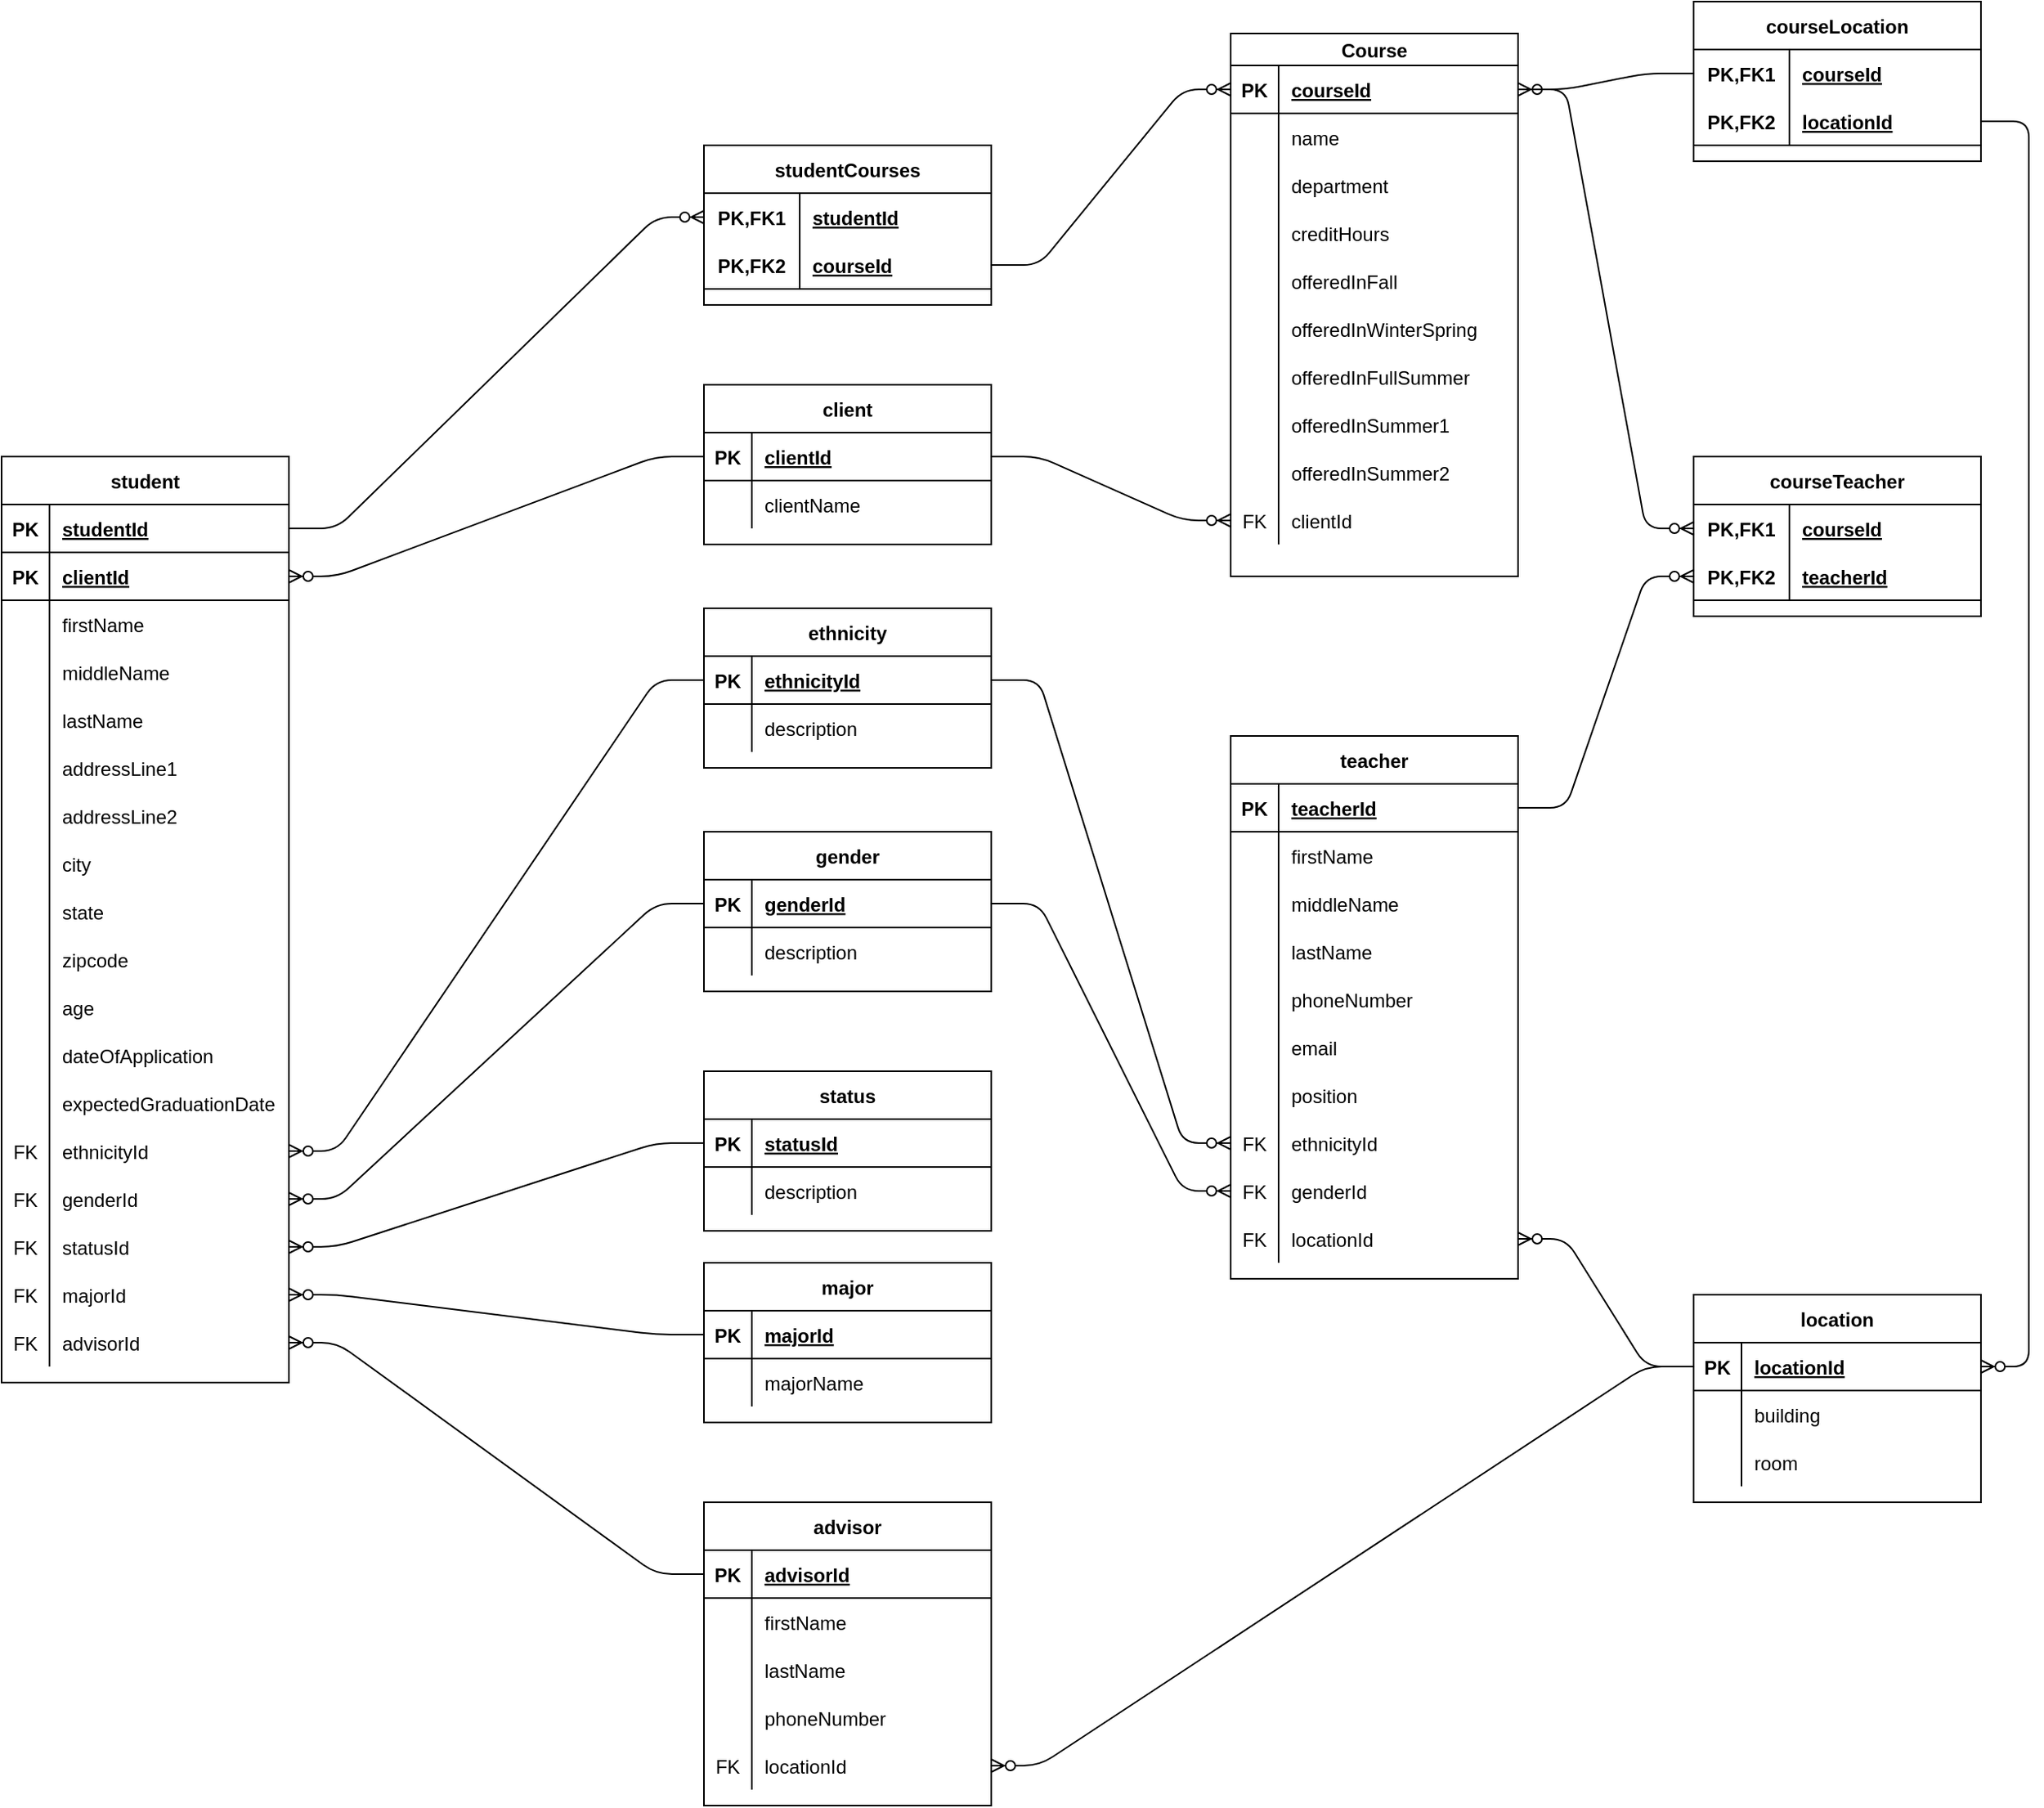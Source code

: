 <mxfile version="14.4.3" type="device"><diagram id="R2lEEEUBdFMjLlhIrx00" name="Page-1"><mxGraphModel dx="3914" dy="2300" grid="1" gridSize="10" guides="1" tooltips="1" connect="1" arrows="1" fold="1" page="1" pageScale="1" pageWidth="850" pageHeight="1100" math="0" shadow="0" extFonts="Permanent Marker^https://fonts.googleapis.com/css?family=Permanent+Marker"><root><mxCell id="0"/><mxCell id="1" parent="0"/><mxCell id="mbp_CuhjIuJa5JwOhpO--40" value="gender" style="shape=table;startSize=30;container=1;collapsible=1;childLayout=tableLayout;fixedRows=1;rowLines=0;fontStyle=1;align=center;resizeLast=1;" parent="1" vertex="1"><mxGeometry x="-650" y="-160" width="180" height="100" as="geometry"/></mxCell><mxCell id="mbp_CuhjIuJa5JwOhpO--41" value="" style="shape=partialRectangle;collapsible=0;dropTarget=0;pointerEvents=0;fillColor=none;top=0;left=0;bottom=1;right=0;points=[[0,0.5],[1,0.5]];portConstraint=eastwest;" parent="mbp_CuhjIuJa5JwOhpO--40" vertex="1"><mxGeometry y="30" width="180" height="30" as="geometry"/></mxCell><mxCell id="mbp_CuhjIuJa5JwOhpO--42" value="PK" style="shape=partialRectangle;connectable=0;fillColor=none;top=0;left=0;bottom=0;right=0;fontStyle=1;overflow=hidden;" parent="mbp_CuhjIuJa5JwOhpO--41" vertex="1"><mxGeometry width="30" height="30" as="geometry"/></mxCell><mxCell id="mbp_CuhjIuJa5JwOhpO--43" value="genderId" style="shape=partialRectangle;connectable=0;fillColor=none;top=0;left=0;bottom=0;right=0;align=left;spacingLeft=6;fontStyle=5;overflow=hidden;" parent="mbp_CuhjIuJa5JwOhpO--41" vertex="1"><mxGeometry x="30" width="150" height="30" as="geometry"/></mxCell><mxCell id="mbp_CuhjIuJa5JwOhpO--44" value="" style="shape=partialRectangle;collapsible=0;dropTarget=0;pointerEvents=0;fillColor=none;top=0;left=0;bottom=0;right=0;points=[[0,0.5],[1,0.5]];portConstraint=eastwest;" parent="mbp_CuhjIuJa5JwOhpO--40" vertex="1"><mxGeometry y="60" width="180" height="30" as="geometry"/></mxCell><mxCell id="mbp_CuhjIuJa5JwOhpO--45" value="" style="shape=partialRectangle;connectable=0;fillColor=none;top=0;left=0;bottom=0;right=0;editable=1;overflow=hidden;" parent="mbp_CuhjIuJa5JwOhpO--44" vertex="1"><mxGeometry width="30" height="30" as="geometry"/></mxCell><mxCell id="mbp_CuhjIuJa5JwOhpO--46" value="description" style="shape=partialRectangle;connectable=0;fillColor=none;top=0;left=0;bottom=0;right=0;align=left;spacingLeft=6;overflow=hidden;" parent="mbp_CuhjIuJa5JwOhpO--44" vertex="1"><mxGeometry x="30" width="150" height="30" as="geometry"/></mxCell><mxCell id="mbp_CuhjIuJa5JwOhpO--59" value="" style="edgeStyle=entityRelationEdgeStyle;fontSize=12;html=1;endArrow=ERzeroToMany;endFill=1;" parent="1" source="mbp_CuhjIuJa5JwOhpO--41" target="-7tQFi7X62UtQCUcQw6x-68" edge="1"><mxGeometry width="100" height="100" relative="1" as="geometry"><mxPoint x="-610" y="390" as="sourcePoint"/><mxPoint x="-720" y="-110" as="targetPoint"/></mxGeometry></mxCell><mxCell id="mbp_CuhjIuJa5JwOhpO--62" value="" style="edgeStyle=entityRelationEdgeStyle;fontSize=12;html=1;endArrow=ERzeroToMany;endFill=1;exitX=0;exitY=0.5;exitDx=0;exitDy=0;" parent="1" source="NMbsbFYr13KaCKoCaRvn-2" target="NMbsbFYr13KaCKoCaRvn-52" edge="1"><mxGeometry width="100" height="100" relative="1" as="geometry"><mxPoint x="-650" y="-335.0" as="sourcePoint"/><mxPoint x="-710" y="-260" as="targetPoint"/></mxGeometry></mxCell><mxCell id="mbp_CuhjIuJa5JwOhpO--63" value="Course" style="shape=table;startSize=20;container=1;collapsible=1;childLayout=tableLayout;fixedRows=1;rowLines=0;fontStyle=1;align=center;resizeLast=1;" parent="1" vertex="1"><mxGeometry x="-320" y="-660" width="180" height="340" as="geometry"/></mxCell><mxCell id="mbp_CuhjIuJa5JwOhpO--64" value="" style="shape=partialRectangle;collapsible=0;dropTarget=0;pointerEvents=0;fillColor=none;top=0;left=0;bottom=1;right=0;points=[[0,0.5],[1,0.5]];portConstraint=eastwest;" parent="mbp_CuhjIuJa5JwOhpO--63" vertex="1"><mxGeometry y="20" width="180" height="30" as="geometry"/></mxCell><mxCell id="mbp_CuhjIuJa5JwOhpO--65" value="PK" style="shape=partialRectangle;connectable=0;fillColor=none;top=0;left=0;bottom=0;right=0;fontStyle=1;overflow=hidden;" parent="mbp_CuhjIuJa5JwOhpO--64" vertex="1"><mxGeometry width="30" height="30" as="geometry"/></mxCell><mxCell id="mbp_CuhjIuJa5JwOhpO--66" value="courseId" style="shape=partialRectangle;connectable=0;fillColor=none;top=0;left=0;bottom=0;right=0;align=left;spacingLeft=6;fontStyle=5;overflow=hidden;" parent="mbp_CuhjIuJa5JwOhpO--64" vertex="1"><mxGeometry x="30" width="150" height="30" as="geometry"/></mxCell><mxCell id="mbp_CuhjIuJa5JwOhpO--67" value="" style="shape=partialRectangle;collapsible=0;dropTarget=0;pointerEvents=0;fillColor=none;top=0;left=0;bottom=0;right=0;points=[[0,0.5],[1,0.5]];portConstraint=eastwest;" parent="mbp_CuhjIuJa5JwOhpO--63" vertex="1"><mxGeometry y="50" width="180" height="30" as="geometry"/></mxCell><mxCell id="mbp_CuhjIuJa5JwOhpO--68" value="" style="shape=partialRectangle;connectable=0;fillColor=none;top=0;left=0;bottom=0;right=0;editable=1;overflow=hidden;" parent="mbp_CuhjIuJa5JwOhpO--67" vertex="1"><mxGeometry width="30" height="30" as="geometry"/></mxCell><mxCell id="mbp_CuhjIuJa5JwOhpO--69" value="name" style="shape=partialRectangle;connectable=0;fillColor=none;top=0;left=0;bottom=0;right=0;align=left;spacingLeft=6;overflow=hidden;" parent="mbp_CuhjIuJa5JwOhpO--67" vertex="1"><mxGeometry x="30" width="150" height="30" as="geometry"/></mxCell><mxCell id="-7tQFi7X62UtQCUcQw6x-16" value="" style="shape=partialRectangle;collapsible=0;dropTarget=0;pointerEvents=0;fillColor=none;top=0;left=0;bottom=0;right=0;points=[[0,0.5],[1,0.5]];portConstraint=eastwest;" parent="mbp_CuhjIuJa5JwOhpO--63" vertex="1"><mxGeometry y="80" width="180" height="30" as="geometry"/></mxCell><mxCell id="-7tQFi7X62UtQCUcQw6x-17" value="" style="shape=partialRectangle;connectable=0;fillColor=none;top=0;left=0;bottom=0;right=0;editable=1;overflow=hidden;" parent="-7tQFi7X62UtQCUcQw6x-16" vertex="1"><mxGeometry width="30" height="30" as="geometry"/></mxCell><mxCell id="-7tQFi7X62UtQCUcQw6x-18" value="department" style="shape=partialRectangle;connectable=0;fillColor=none;top=0;left=0;bottom=0;right=0;align=left;spacingLeft=6;overflow=hidden;" parent="-7tQFi7X62UtQCUcQw6x-16" vertex="1"><mxGeometry x="30" width="150" height="30" as="geometry"/></mxCell><mxCell id="mbp_CuhjIuJa5JwOhpO--70" value="" style="shape=partialRectangle;collapsible=0;dropTarget=0;pointerEvents=0;fillColor=none;top=0;left=0;bottom=0;right=0;points=[[0,0.5],[1,0.5]];portConstraint=eastwest;" parent="mbp_CuhjIuJa5JwOhpO--63" vertex="1"><mxGeometry y="110" width="180" height="30" as="geometry"/></mxCell><mxCell id="mbp_CuhjIuJa5JwOhpO--71" value="" style="shape=partialRectangle;connectable=0;fillColor=none;top=0;left=0;bottom=0;right=0;editable=1;overflow=hidden;" parent="mbp_CuhjIuJa5JwOhpO--70" vertex="1"><mxGeometry width="30" height="30" as="geometry"/></mxCell><mxCell id="mbp_CuhjIuJa5JwOhpO--72" value="creditHours" style="shape=partialRectangle;connectable=0;fillColor=none;top=0;left=0;bottom=0;right=0;align=left;spacingLeft=6;overflow=hidden;" parent="mbp_CuhjIuJa5JwOhpO--70" vertex="1"><mxGeometry x="30" width="150" height="30" as="geometry"/></mxCell><mxCell id="-7tQFi7X62UtQCUcQw6x-1" value="" style="shape=partialRectangle;collapsible=0;dropTarget=0;pointerEvents=0;fillColor=none;top=0;left=0;bottom=0;right=0;points=[[0,0.5],[1,0.5]];portConstraint=eastwest;" parent="mbp_CuhjIuJa5JwOhpO--63" vertex="1"><mxGeometry y="140" width="180" height="30" as="geometry"/></mxCell><mxCell id="-7tQFi7X62UtQCUcQw6x-2" value="" style="shape=partialRectangle;connectable=0;fillColor=none;top=0;left=0;bottom=0;right=0;editable=1;overflow=hidden;" parent="-7tQFi7X62UtQCUcQw6x-1" vertex="1"><mxGeometry width="30" height="30" as="geometry"/></mxCell><mxCell id="-7tQFi7X62UtQCUcQw6x-3" value="offeredInFall" style="shape=partialRectangle;connectable=0;fillColor=none;top=0;left=0;bottom=0;right=0;align=left;spacingLeft=6;overflow=hidden;" parent="-7tQFi7X62UtQCUcQw6x-1" vertex="1"><mxGeometry x="30" width="150" height="30" as="geometry"/></mxCell><mxCell id="-7tQFi7X62UtQCUcQw6x-4" value="" style="shape=partialRectangle;collapsible=0;dropTarget=0;pointerEvents=0;fillColor=none;top=0;left=0;bottom=0;right=0;points=[[0,0.5],[1,0.5]];portConstraint=eastwest;" parent="mbp_CuhjIuJa5JwOhpO--63" vertex="1"><mxGeometry y="170" width="180" height="30" as="geometry"/></mxCell><mxCell id="-7tQFi7X62UtQCUcQw6x-5" value="" style="shape=partialRectangle;connectable=0;fillColor=none;top=0;left=0;bottom=0;right=0;editable=1;overflow=hidden;" parent="-7tQFi7X62UtQCUcQw6x-4" vertex="1"><mxGeometry width="30" height="30" as="geometry"/></mxCell><mxCell id="-7tQFi7X62UtQCUcQw6x-6" value="offeredInWinterSpring" style="shape=partialRectangle;connectable=0;fillColor=none;top=0;left=0;bottom=0;right=0;align=left;spacingLeft=6;overflow=hidden;" parent="-7tQFi7X62UtQCUcQw6x-4" vertex="1"><mxGeometry x="30" width="150" height="30" as="geometry"/></mxCell><mxCell id="-7tQFi7X62UtQCUcQw6x-7" value="" style="shape=partialRectangle;collapsible=0;dropTarget=0;pointerEvents=0;fillColor=none;top=0;left=0;bottom=0;right=0;points=[[0,0.5],[1,0.5]];portConstraint=eastwest;" parent="mbp_CuhjIuJa5JwOhpO--63" vertex="1"><mxGeometry y="200" width="180" height="30" as="geometry"/></mxCell><mxCell id="-7tQFi7X62UtQCUcQw6x-8" value="" style="shape=partialRectangle;connectable=0;fillColor=none;top=0;left=0;bottom=0;right=0;editable=1;overflow=hidden;" parent="-7tQFi7X62UtQCUcQw6x-7" vertex="1"><mxGeometry width="30" height="30" as="geometry"/></mxCell><mxCell id="-7tQFi7X62UtQCUcQw6x-9" value="offeredInFullSummer" style="shape=partialRectangle;connectable=0;fillColor=none;top=0;left=0;bottom=0;right=0;align=left;spacingLeft=6;overflow=hidden;" parent="-7tQFi7X62UtQCUcQw6x-7" vertex="1"><mxGeometry x="30" width="150" height="30" as="geometry"/></mxCell><mxCell id="-7tQFi7X62UtQCUcQw6x-10" value="" style="shape=partialRectangle;collapsible=0;dropTarget=0;pointerEvents=0;fillColor=none;top=0;left=0;bottom=0;right=0;points=[[0,0.5],[1,0.5]];portConstraint=eastwest;" parent="mbp_CuhjIuJa5JwOhpO--63" vertex="1"><mxGeometry y="230" width="180" height="30" as="geometry"/></mxCell><mxCell id="-7tQFi7X62UtQCUcQw6x-11" value="" style="shape=partialRectangle;connectable=0;fillColor=none;top=0;left=0;bottom=0;right=0;editable=1;overflow=hidden;" parent="-7tQFi7X62UtQCUcQw6x-10" vertex="1"><mxGeometry width="30" height="30" as="geometry"/></mxCell><mxCell id="-7tQFi7X62UtQCUcQw6x-12" value="offeredInSummer1" style="shape=partialRectangle;connectable=0;fillColor=none;top=0;left=0;bottom=0;right=0;align=left;spacingLeft=6;overflow=hidden;" parent="-7tQFi7X62UtQCUcQw6x-10" vertex="1"><mxGeometry x="30" width="150" height="30" as="geometry"/></mxCell><mxCell id="-7tQFi7X62UtQCUcQw6x-13" value="" style="shape=partialRectangle;collapsible=0;dropTarget=0;pointerEvents=0;fillColor=none;top=0;left=0;bottom=0;right=0;points=[[0,0.5],[1,0.5]];portConstraint=eastwest;" parent="mbp_CuhjIuJa5JwOhpO--63" vertex="1"><mxGeometry y="260" width="180" height="30" as="geometry"/></mxCell><mxCell id="-7tQFi7X62UtQCUcQw6x-14" value="" style="shape=partialRectangle;connectable=0;fillColor=none;top=0;left=0;bottom=0;right=0;editable=1;overflow=hidden;" parent="-7tQFi7X62UtQCUcQw6x-13" vertex="1"><mxGeometry width="30" height="30" as="geometry"/></mxCell><mxCell id="-7tQFi7X62UtQCUcQw6x-15" value="offeredInSummer2" style="shape=partialRectangle;connectable=0;fillColor=none;top=0;left=0;bottom=0;right=0;align=left;spacingLeft=6;overflow=hidden;" parent="-7tQFi7X62UtQCUcQw6x-13" vertex="1"><mxGeometry x="30" width="150" height="30" as="geometry"/></mxCell><mxCell id="NMbsbFYr13KaCKoCaRvn-73" value="" style="shape=partialRectangle;collapsible=0;dropTarget=0;pointerEvents=0;fillColor=none;top=0;left=0;bottom=0;right=0;points=[[0,0.5],[1,0.5]];portConstraint=eastwest;" parent="mbp_CuhjIuJa5JwOhpO--63" vertex="1"><mxGeometry y="290" width="180" height="30" as="geometry"/></mxCell><mxCell id="NMbsbFYr13KaCKoCaRvn-74" value="FK" style="shape=partialRectangle;connectable=0;fillColor=none;top=0;left=0;bottom=0;right=0;editable=1;overflow=hidden;" parent="NMbsbFYr13KaCKoCaRvn-73" vertex="1"><mxGeometry width="30" height="30" as="geometry"/></mxCell><mxCell id="NMbsbFYr13KaCKoCaRvn-75" value="clientId" style="shape=partialRectangle;connectable=0;fillColor=none;top=0;left=0;bottom=0;right=0;align=left;spacingLeft=6;overflow=hidden;" parent="NMbsbFYr13KaCKoCaRvn-73" vertex="1"><mxGeometry x="30" width="150" height="30" as="geometry"/></mxCell><mxCell id="mbp_CuhjIuJa5JwOhpO--89" value="" style="edgeStyle=entityRelationEdgeStyle;fontSize=12;html=1;endArrow=ERzeroToMany;endFill=1;entryX=1;entryY=0.5;entryDx=0;entryDy=0;" parent="1" source="mbp_CuhjIuJa5JwOhpO--94" target="mbp_CuhjIuJa5JwOhpO--138" edge="1"><mxGeometry width="100" height="100" relative="1" as="geometry"><mxPoint x="-260" y="660" as="sourcePoint"/><mxPoint x="-590" y="440" as="targetPoint"/></mxGeometry></mxCell><mxCell id="mbp_CuhjIuJa5JwOhpO--90" value="courseLocation" style="shape=table;startSize=30;container=1;collapsible=1;childLayout=tableLayout;fixedRows=1;rowLines=0;fontStyle=1;align=center;resizeLast=1;" parent="1" vertex="1"><mxGeometry x="-30" y="-680" width="180" height="100" as="geometry"/></mxCell><mxCell id="mbp_CuhjIuJa5JwOhpO--91" value="" style="shape=partialRectangle;collapsible=0;dropTarget=0;pointerEvents=0;fillColor=none;top=0;left=0;bottom=0;right=0;points=[[0,0.5],[1,0.5]];portConstraint=eastwest;" parent="mbp_CuhjIuJa5JwOhpO--90" vertex="1"><mxGeometry y="30" width="180" height="30" as="geometry"/></mxCell><mxCell id="mbp_CuhjIuJa5JwOhpO--92" value="PK,FK1" style="shape=partialRectangle;connectable=0;fillColor=none;top=0;left=0;bottom=0;right=0;fontStyle=1;overflow=hidden;" parent="mbp_CuhjIuJa5JwOhpO--91" vertex="1"><mxGeometry width="60" height="30" as="geometry"/></mxCell><mxCell id="mbp_CuhjIuJa5JwOhpO--93" value="courseId" style="shape=partialRectangle;connectable=0;fillColor=none;top=0;left=0;bottom=0;right=0;align=left;spacingLeft=6;fontStyle=5;overflow=hidden;" parent="mbp_CuhjIuJa5JwOhpO--91" vertex="1"><mxGeometry x="60" width="120" height="30" as="geometry"/></mxCell><mxCell id="mbp_CuhjIuJa5JwOhpO--94" value="" style="shape=partialRectangle;collapsible=0;dropTarget=0;pointerEvents=0;fillColor=none;top=0;left=0;bottom=1;right=0;points=[[0,0.5],[1,0.5]];portConstraint=eastwest;" parent="mbp_CuhjIuJa5JwOhpO--90" vertex="1"><mxGeometry y="60" width="180" height="30" as="geometry"/></mxCell><mxCell id="mbp_CuhjIuJa5JwOhpO--95" value="PK,FK2" style="shape=partialRectangle;connectable=0;fillColor=none;top=0;left=0;bottom=0;right=0;fontStyle=1;overflow=hidden;" parent="mbp_CuhjIuJa5JwOhpO--94" vertex="1"><mxGeometry width="60" height="30" as="geometry"/></mxCell><mxCell id="mbp_CuhjIuJa5JwOhpO--96" value="locationId" style="shape=partialRectangle;connectable=0;fillColor=none;top=0;left=0;bottom=0;right=0;align=left;spacingLeft=6;fontStyle=5;overflow=hidden;" parent="mbp_CuhjIuJa5JwOhpO--94" vertex="1"><mxGeometry x="60" width="120" height="30" as="geometry"/></mxCell><mxCell id="mbp_CuhjIuJa5JwOhpO--97" value="" style="edgeStyle=entityRelationEdgeStyle;fontSize=12;html=1;endArrow=ERzeroToMany;endFill=1;exitX=0;exitY=0.5;exitDx=0;exitDy=0;entryX=1;entryY=0.5;entryDx=0;entryDy=0;" parent="1" source="mbp_CuhjIuJa5JwOhpO--91" target="mbp_CuhjIuJa5JwOhpO--64" edge="1"><mxGeometry width="100" height="100" relative="1" as="geometry"><mxPoint x="-520" y="650" as="sourcePoint"/><mxPoint x="-190" y="500" as="targetPoint"/></mxGeometry></mxCell><mxCell id="mbp_CuhjIuJa5JwOhpO--105" value="" style="edgeStyle=entityRelationEdgeStyle;fontSize=12;html=1;endArrow=ERzeroToMany;endFill=1;" parent="1" source="mbp_CuhjIuJa5JwOhpO--133" target="mbp_CuhjIuJa5JwOhpO--64" edge="1"><mxGeometry width="100" height="100" relative="1" as="geometry"><mxPoint x="80" y="-485" as="sourcePoint"/><mxPoint x="-210" y="200" as="targetPoint"/></mxGeometry></mxCell><mxCell id="mbp_CuhjIuJa5JwOhpO--107" value="courseTeacher" style="shape=table;startSize=30;container=1;collapsible=1;childLayout=tableLayout;fixedRows=1;rowLines=0;fontStyle=1;align=center;resizeLast=1;" parent="1" vertex="1"><mxGeometry x="-30" y="-395" width="180" height="100" as="geometry"/></mxCell><mxCell id="mbp_CuhjIuJa5JwOhpO--108" value="" style="shape=partialRectangle;collapsible=0;dropTarget=0;pointerEvents=0;fillColor=none;top=0;left=0;bottom=0;right=0;points=[[0,0.5],[1,0.5]];portConstraint=eastwest;" parent="mbp_CuhjIuJa5JwOhpO--107" vertex="1"><mxGeometry y="30" width="180" height="30" as="geometry"/></mxCell><mxCell id="mbp_CuhjIuJa5JwOhpO--109" value="PK,FK1" style="shape=partialRectangle;connectable=0;fillColor=none;top=0;left=0;bottom=0;right=0;fontStyle=1;overflow=hidden;" parent="mbp_CuhjIuJa5JwOhpO--108" vertex="1"><mxGeometry width="60" height="30" as="geometry"/></mxCell><mxCell id="mbp_CuhjIuJa5JwOhpO--110" value="courseId" style="shape=partialRectangle;connectable=0;fillColor=none;top=0;left=0;bottom=0;right=0;align=left;spacingLeft=6;fontStyle=5;overflow=hidden;" parent="mbp_CuhjIuJa5JwOhpO--108" vertex="1"><mxGeometry x="60" width="120" height="30" as="geometry"/></mxCell><mxCell id="mbp_CuhjIuJa5JwOhpO--111" value="" style="shape=partialRectangle;collapsible=0;dropTarget=0;pointerEvents=0;fillColor=none;top=0;left=0;bottom=1;right=0;points=[[0,0.5],[1,0.5]];portConstraint=eastwest;" parent="mbp_CuhjIuJa5JwOhpO--107" vertex="1"><mxGeometry y="60" width="180" height="30" as="geometry"/></mxCell><mxCell id="mbp_CuhjIuJa5JwOhpO--112" value="PK,FK2" style="shape=partialRectangle;connectable=0;fillColor=none;top=0;left=0;bottom=0;right=0;fontStyle=1;overflow=hidden;" parent="mbp_CuhjIuJa5JwOhpO--111" vertex="1"><mxGeometry width="60" height="30" as="geometry"/></mxCell><mxCell id="mbp_CuhjIuJa5JwOhpO--113" value="teacherId" style="shape=partialRectangle;connectable=0;fillColor=none;top=0;left=0;bottom=0;right=0;align=left;spacingLeft=6;fontStyle=5;overflow=hidden;" parent="mbp_CuhjIuJa5JwOhpO--111" vertex="1"><mxGeometry x="60" width="120" height="30" as="geometry"/></mxCell><mxCell id="mbp_CuhjIuJa5JwOhpO--114" value="" style="edgeStyle=entityRelationEdgeStyle;fontSize=12;html=1;endArrow=ERzeroToMany;endFill=1;entryX=0;entryY=0.5;entryDx=0;entryDy=0;exitX=1;exitY=0.5;exitDx=0;exitDy=0;" parent="1" source="mbp_CuhjIuJa5JwOhpO--64" target="mbp_CuhjIuJa5JwOhpO--108" edge="1"><mxGeometry width="100" height="100" relative="1" as="geometry"><mxPoint x="330" y="-530" as="sourcePoint"/><mxPoint x="530" y="-70" as="targetPoint"/></mxGeometry></mxCell><mxCell id="mbp_CuhjIuJa5JwOhpO--115" value="teacher" style="shape=table;startSize=30;container=1;collapsible=1;childLayout=tableLayout;fixedRows=1;rowLines=0;fontStyle=1;align=center;resizeLast=1;" parent="1" vertex="1"><mxGeometry x="-320" y="-220" width="180" height="340" as="geometry"/></mxCell><mxCell id="mbp_CuhjIuJa5JwOhpO--116" value="" style="shape=partialRectangle;collapsible=0;dropTarget=0;pointerEvents=0;fillColor=none;top=0;left=0;bottom=1;right=0;points=[[0,0.5],[1,0.5]];portConstraint=eastwest;" parent="mbp_CuhjIuJa5JwOhpO--115" vertex="1"><mxGeometry y="30" width="180" height="30" as="geometry"/></mxCell><mxCell id="mbp_CuhjIuJa5JwOhpO--117" value="PK" style="shape=partialRectangle;connectable=0;fillColor=none;top=0;left=0;bottom=0;right=0;fontStyle=1;overflow=hidden;" parent="mbp_CuhjIuJa5JwOhpO--116" vertex="1"><mxGeometry width="30" height="30" as="geometry"/></mxCell><mxCell id="mbp_CuhjIuJa5JwOhpO--118" value="teacherId" style="shape=partialRectangle;connectable=0;fillColor=none;top=0;left=0;bottom=0;right=0;align=left;spacingLeft=6;fontStyle=5;overflow=hidden;" parent="mbp_CuhjIuJa5JwOhpO--116" vertex="1"><mxGeometry x="30" width="150" height="30" as="geometry"/></mxCell><mxCell id="mbp_CuhjIuJa5JwOhpO--119" value="" style="shape=partialRectangle;collapsible=0;dropTarget=0;pointerEvents=0;fillColor=none;top=0;left=0;bottom=0;right=0;points=[[0,0.5],[1,0.5]];portConstraint=eastwest;" parent="mbp_CuhjIuJa5JwOhpO--115" vertex="1"><mxGeometry y="60" width="180" height="30" as="geometry"/></mxCell><mxCell id="mbp_CuhjIuJa5JwOhpO--120" value="" style="shape=partialRectangle;connectable=0;fillColor=none;top=0;left=0;bottom=0;right=0;editable=1;overflow=hidden;" parent="mbp_CuhjIuJa5JwOhpO--119" vertex="1"><mxGeometry width="30" height="30" as="geometry"/></mxCell><mxCell id="mbp_CuhjIuJa5JwOhpO--121" value="firstName" style="shape=partialRectangle;connectable=0;fillColor=none;top=0;left=0;bottom=0;right=0;align=left;spacingLeft=6;overflow=hidden;" parent="mbp_CuhjIuJa5JwOhpO--119" vertex="1"><mxGeometry x="30" width="150" height="30" as="geometry"/></mxCell><mxCell id="NMbsbFYr13KaCKoCaRvn-89" value="" style="shape=partialRectangle;collapsible=0;dropTarget=0;pointerEvents=0;fillColor=none;top=0;left=0;bottom=0;right=0;points=[[0,0.5],[1,0.5]];portConstraint=eastwest;" parent="mbp_CuhjIuJa5JwOhpO--115" vertex="1"><mxGeometry y="90" width="180" height="30" as="geometry"/></mxCell><mxCell id="NMbsbFYr13KaCKoCaRvn-90" value="" style="shape=partialRectangle;connectable=0;fillColor=none;top=0;left=0;bottom=0;right=0;editable=1;overflow=hidden;" parent="NMbsbFYr13KaCKoCaRvn-89" vertex="1"><mxGeometry width="30" height="30" as="geometry"/></mxCell><mxCell id="NMbsbFYr13KaCKoCaRvn-91" value="middleName" style="shape=partialRectangle;connectable=0;fillColor=none;top=0;left=0;bottom=0;right=0;align=left;spacingLeft=6;overflow=hidden;" parent="NMbsbFYr13KaCKoCaRvn-89" vertex="1"><mxGeometry x="30" width="150" height="30" as="geometry"/></mxCell><mxCell id="NMbsbFYr13KaCKoCaRvn-83" value="" style="shape=partialRectangle;collapsible=0;dropTarget=0;pointerEvents=0;fillColor=none;top=0;left=0;bottom=0;right=0;points=[[0,0.5],[1,0.5]];portConstraint=eastwest;" parent="mbp_CuhjIuJa5JwOhpO--115" vertex="1"><mxGeometry y="120" width="180" height="30" as="geometry"/></mxCell><mxCell id="NMbsbFYr13KaCKoCaRvn-84" value="" style="shape=partialRectangle;connectable=0;fillColor=none;top=0;left=0;bottom=0;right=0;editable=1;overflow=hidden;" parent="NMbsbFYr13KaCKoCaRvn-83" vertex="1"><mxGeometry width="30" height="30" as="geometry"/></mxCell><mxCell id="NMbsbFYr13KaCKoCaRvn-85" value="lastName" style="shape=partialRectangle;connectable=0;fillColor=none;top=0;left=0;bottom=0;right=0;align=left;spacingLeft=6;overflow=hidden;" parent="NMbsbFYr13KaCKoCaRvn-83" vertex="1"><mxGeometry x="30" width="150" height="30" as="geometry"/></mxCell><mxCell id="mbp_CuhjIuJa5JwOhpO--122" value="" style="shape=partialRectangle;collapsible=0;dropTarget=0;pointerEvents=0;fillColor=none;top=0;left=0;bottom=0;right=0;points=[[0,0.5],[1,0.5]];portConstraint=eastwest;" parent="mbp_CuhjIuJa5JwOhpO--115" vertex="1"><mxGeometry y="150" width="180" height="30" as="geometry"/></mxCell><mxCell id="mbp_CuhjIuJa5JwOhpO--123" value="" style="shape=partialRectangle;connectable=0;fillColor=none;top=0;left=0;bottom=0;right=0;editable=1;overflow=hidden;" parent="mbp_CuhjIuJa5JwOhpO--122" vertex="1"><mxGeometry width="30" height="30" as="geometry"/></mxCell><mxCell id="mbp_CuhjIuJa5JwOhpO--124" value="phoneNumber" style="shape=partialRectangle;connectable=0;fillColor=none;top=0;left=0;bottom=0;right=0;align=left;spacingLeft=6;overflow=hidden;" parent="mbp_CuhjIuJa5JwOhpO--122" vertex="1"><mxGeometry x="30" width="150" height="30" as="geometry"/></mxCell><mxCell id="mbp_CuhjIuJa5JwOhpO--125" value="" style="shape=partialRectangle;collapsible=0;dropTarget=0;pointerEvents=0;fillColor=none;top=0;left=0;bottom=0;right=0;points=[[0,0.5],[1,0.5]];portConstraint=eastwest;" parent="mbp_CuhjIuJa5JwOhpO--115" vertex="1"><mxGeometry y="180" width="180" height="30" as="geometry"/></mxCell><mxCell id="mbp_CuhjIuJa5JwOhpO--126" value="" style="shape=partialRectangle;connectable=0;fillColor=none;top=0;left=0;bottom=0;right=0;editable=1;overflow=hidden;" parent="mbp_CuhjIuJa5JwOhpO--125" vertex="1"><mxGeometry width="30" height="30" as="geometry"/></mxCell><mxCell id="mbp_CuhjIuJa5JwOhpO--127" value="email" style="shape=partialRectangle;connectable=0;fillColor=none;top=0;left=0;bottom=0;right=0;align=left;spacingLeft=6;overflow=hidden;" parent="mbp_CuhjIuJa5JwOhpO--125" vertex="1"><mxGeometry x="30" width="150" height="30" as="geometry"/></mxCell><mxCell id="-7tQFi7X62UtQCUcQw6x-38" value="" style="shape=partialRectangle;collapsible=0;dropTarget=0;pointerEvents=0;fillColor=none;top=0;left=0;bottom=0;right=0;points=[[0,0.5],[1,0.5]];portConstraint=eastwest;" parent="mbp_CuhjIuJa5JwOhpO--115" vertex="1"><mxGeometry y="210" width="180" height="30" as="geometry"/></mxCell><mxCell id="-7tQFi7X62UtQCUcQw6x-39" value="" style="shape=partialRectangle;connectable=0;fillColor=none;top=0;left=0;bottom=0;right=0;editable=1;overflow=hidden;" parent="-7tQFi7X62UtQCUcQw6x-38" vertex="1"><mxGeometry width="30" height="30" as="geometry"/></mxCell><mxCell id="-7tQFi7X62UtQCUcQw6x-40" value="position" style="shape=partialRectangle;connectable=0;fillColor=none;top=0;left=0;bottom=0;right=0;align=left;spacingLeft=6;overflow=hidden;" parent="-7tQFi7X62UtQCUcQw6x-38" vertex="1"><mxGeometry x="30" width="150" height="30" as="geometry"/></mxCell><mxCell id="NMbsbFYr13KaCKoCaRvn-48" value="" style="shape=partialRectangle;collapsible=0;dropTarget=0;pointerEvents=0;fillColor=none;top=0;left=0;bottom=0;right=0;points=[[0,0.5],[1,0.5]];portConstraint=eastwest;" parent="mbp_CuhjIuJa5JwOhpO--115" vertex="1"><mxGeometry y="240" width="180" height="30" as="geometry"/></mxCell><mxCell id="NMbsbFYr13KaCKoCaRvn-49" value="FK" style="shape=partialRectangle;connectable=0;fillColor=none;top=0;left=0;bottom=0;right=0;editable=1;overflow=hidden;" parent="NMbsbFYr13KaCKoCaRvn-48" vertex="1"><mxGeometry width="30" height="30" as="geometry"/></mxCell><mxCell id="NMbsbFYr13KaCKoCaRvn-50" value="ethnicityId" style="shape=partialRectangle;connectable=0;fillColor=none;top=0;left=0;bottom=0;right=0;align=left;spacingLeft=6;overflow=hidden;" parent="NMbsbFYr13KaCKoCaRvn-48" vertex="1"><mxGeometry x="30" width="150" height="30" as="geometry"/></mxCell><mxCell id="-7tQFi7X62UtQCUcQw6x-65" value="" style="shape=partialRectangle;collapsible=0;dropTarget=0;pointerEvents=0;fillColor=none;top=0;left=0;bottom=0;right=0;points=[[0,0.5],[1,0.5]];portConstraint=eastwest;" parent="mbp_CuhjIuJa5JwOhpO--115" vertex="1"><mxGeometry y="270" width="180" height="30" as="geometry"/></mxCell><mxCell id="-7tQFi7X62UtQCUcQw6x-66" value="FK" style="shape=partialRectangle;connectable=0;fillColor=none;top=0;left=0;bottom=0;right=0;editable=1;overflow=hidden;" parent="-7tQFi7X62UtQCUcQw6x-65" vertex="1"><mxGeometry width="30" height="30" as="geometry"/></mxCell><mxCell id="-7tQFi7X62UtQCUcQw6x-67" value="genderId" style="shape=partialRectangle;connectable=0;fillColor=none;top=0;left=0;bottom=0;right=0;align=left;spacingLeft=6;overflow=hidden;" parent="-7tQFi7X62UtQCUcQw6x-65" vertex="1"><mxGeometry x="30" width="150" height="30" as="geometry"/></mxCell><mxCell id="-7tQFi7X62UtQCUcQw6x-62" value="" style="shape=partialRectangle;collapsible=0;dropTarget=0;pointerEvents=0;fillColor=none;top=0;left=0;bottom=0;right=0;points=[[0,0.5],[1,0.5]];portConstraint=eastwest;" parent="mbp_CuhjIuJa5JwOhpO--115" vertex="1"><mxGeometry y="300" width="180" height="30" as="geometry"/></mxCell><mxCell id="-7tQFi7X62UtQCUcQw6x-63" value="FK" style="shape=partialRectangle;connectable=0;fillColor=none;top=0;left=0;bottom=0;right=0;editable=1;overflow=hidden;" parent="-7tQFi7X62UtQCUcQw6x-62" vertex="1"><mxGeometry width="30" height="30" as="geometry"/></mxCell><mxCell id="-7tQFi7X62UtQCUcQw6x-64" value="locationId" style="shape=partialRectangle;connectable=0;fillColor=none;top=0;left=0;bottom=0;right=0;align=left;spacingLeft=6;overflow=hidden;" parent="-7tQFi7X62UtQCUcQw6x-62" vertex="1"><mxGeometry x="30" width="150" height="30" as="geometry"/></mxCell><mxCell id="mbp_CuhjIuJa5JwOhpO--128" value="" style="edgeStyle=entityRelationEdgeStyle;fontSize=12;html=1;endArrow=ERzeroToMany;endFill=1;exitX=1;exitY=0.5;exitDx=0;exitDy=0;" parent="1" source="mbp_CuhjIuJa5JwOhpO--116" target="mbp_CuhjIuJa5JwOhpO--111" edge="1"><mxGeometry width="100" height="100" relative="1" as="geometry"><mxPoint x="-90" y="-350" as="sourcePoint"/><mxPoint x="50" y="-20" as="targetPoint"/></mxGeometry></mxCell><mxCell id="mbp_CuhjIuJa5JwOhpO--129" value="studentCourses" style="shape=table;startSize=30;container=1;collapsible=1;childLayout=tableLayout;fixedRows=1;rowLines=0;fontStyle=1;align=center;resizeLast=1;" parent="1" vertex="1"><mxGeometry x="-650" y="-590" width="180" height="100" as="geometry"/></mxCell><mxCell id="mbp_CuhjIuJa5JwOhpO--130" value="" style="shape=partialRectangle;collapsible=0;dropTarget=0;pointerEvents=0;fillColor=none;top=0;left=0;bottom=0;right=0;points=[[0,0.5],[1,0.5]];portConstraint=eastwest;" parent="mbp_CuhjIuJa5JwOhpO--129" vertex="1"><mxGeometry y="30" width="180" height="30" as="geometry"/></mxCell><mxCell id="mbp_CuhjIuJa5JwOhpO--131" value="PK,FK1" style="shape=partialRectangle;connectable=0;fillColor=none;top=0;left=0;bottom=0;right=0;fontStyle=1;overflow=hidden;" parent="mbp_CuhjIuJa5JwOhpO--130" vertex="1"><mxGeometry width="60" height="30" as="geometry"/></mxCell><mxCell id="mbp_CuhjIuJa5JwOhpO--132" value="studentId" style="shape=partialRectangle;connectable=0;fillColor=none;top=0;left=0;bottom=0;right=0;align=left;spacingLeft=6;fontStyle=5;overflow=hidden;" parent="mbp_CuhjIuJa5JwOhpO--130" vertex="1"><mxGeometry x="60" width="120" height="30" as="geometry"/></mxCell><mxCell id="mbp_CuhjIuJa5JwOhpO--133" value="" style="shape=partialRectangle;collapsible=0;dropTarget=0;pointerEvents=0;fillColor=none;top=0;left=0;bottom=1;right=0;points=[[0,0.5],[1,0.5]];portConstraint=eastwest;" parent="mbp_CuhjIuJa5JwOhpO--129" vertex="1"><mxGeometry y="60" width="180" height="30" as="geometry"/></mxCell><mxCell id="mbp_CuhjIuJa5JwOhpO--134" value="PK,FK2" style="shape=partialRectangle;connectable=0;fillColor=none;top=0;left=0;bottom=0;right=0;fontStyle=1;overflow=hidden;" parent="mbp_CuhjIuJa5JwOhpO--133" vertex="1"><mxGeometry width="60" height="30" as="geometry"/></mxCell><mxCell id="mbp_CuhjIuJa5JwOhpO--135" value="courseId" style="shape=partialRectangle;connectable=0;fillColor=none;top=0;left=0;bottom=0;right=0;align=left;spacingLeft=6;fontStyle=5;overflow=hidden;" parent="mbp_CuhjIuJa5JwOhpO--133" vertex="1"><mxGeometry x="60" width="120" height="30" as="geometry"/></mxCell><mxCell id="mbp_CuhjIuJa5JwOhpO--136" value="" style="edgeStyle=entityRelationEdgeStyle;fontSize=12;html=1;endArrow=ERzeroToMany;endFill=1;" parent="1" source="mbp_CuhjIuJa5JwOhpO--151" target="mbp_CuhjIuJa5JwOhpO--130" edge="1"><mxGeometry width="100" height="100" relative="1" as="geometry"><mxPoint x="-840" y="-420" as="sourcePoint"/><mxPoint x="-620" y="-535" as="targetPoint"/></mxGeometry></mxCell><mxCell id="mbp_CuhjIuJa5JwOhpO--137" value="location" style="shape=table;startSize=30;container=1;collapsible=1;childLayout=tableLayout;fixedRows=1;rowLines=0;fontStyle=1;align=center;resizeLast=1;" parent="1" vertex="1"><mxGeometry x="-30" y="130" width="180" height="130" as="geometry"/></mxCell><mxCell id="mbp_CuhjIuJa5JwOhpO--138" value="" style="shape=partialRectangle;collapsible=0;dropTarget=0;pointerEvents=0;fillColor=none;top=0;left=0;bottom=1;right=0;points=[[0,0.5],[1,0.5]];portConstraint=eastwest;" parent="mbp_CuhjIuJa5JwOhpO--137" vertex="1"><mxGeometry y="30" width="180" height="30" as="geometry"/></mxCell><mxCell id="mbp_CuhjIuJa5JwOhpO--139" value="PK" style="shape=partialRectangle;connectable=0;fillColor=none;top=0;left=0;bottom=0;right=0;fontStyle=1;overflow=hidden;" parent="mbp_CuhjIuJa5JwOhpO--138" vertex="1"><mxGeometry width="30" height="30" as="geometry"/></mxCell><mxCell id="mbp_CuhjIuJa5JwOhpO--140" value="locationId" style="shape=partialRectangle;connectable=0;fillColor=none;top=0;left=0;bottom=0;right=0;align=left;spacingLeft=6;fontStyle=5;overflow=hidden;" parent="mbp_CuhjIuJa5JwOhpO--138" vertex="1"><mxGeometry x="30" width="150" height="30" as="geometry"/></mxCell><mxCell id="mbp_CuhjIuJa5JwOhpO--141" value="" style="shape=partialRectangle;collapsible=0;dropTarget=0;pointerEvents=0;fillColor=none;top=0;left=0;bottom=0;right=0;points=[[0,0.5],[1,0.5]];portConstraint=eastwest;" parent="mbp_CuhjIuJa5JwOhpO--137" vertex="1"><mxGeometry y="60" width="180" height="30" as="geometry"/></mxCell><mxCell id="mbp_CuhjIuJa5JwOhpO--142" value="" style="shape=partialRectangle;connectable=0;fillColor=none;top=0;left=0;bottom=0;right=0;editable=1;overflow=hidden;" parent="mbp_CuhjIuJa5JwOhpO--141" vertex="1"><mxGeometry width="30" height="30" as="geometry"/></mxCell><mxCell id="mbp_CuhjIuJa5JwOhpO--143" value="building" style="shape=partialRectangle;connectable=0;fillColor=none;top=0;left=0;bottom=0;right=0;align=left;spacingLeft=6;overflow=hidden;" parent="mbp_CuhjIuJa5JwOhpO--141" vertex="1"><mxGeometry x="30" width="150" height="30" as="geometry"/></mxCell><mxCell id="mbp_CuhjIuJa5JwOhpO--144" value="" style="shape=partialRectangle;collapsible=0;dropTarget=0;pointerEvents=0;fillColor=none;top=0;left=0;bottom=0;right=0;points=[[0,0.5],[1,0.5]];portConstraint=eastwest;" parent="mbp_CuhjIuJa5JwOhpO--137" vertex="1"><mxGeometry y="90" width="180" height="30" as="geometry"/></mxCell><mxCell id="mbp_CuhjIuJa5JwOhpO--145" value="" style="shape=partialRectangle;connectable=0;fillColor=none;top=0;left=0;bottom=0;right=0;editable=1;overflow=hidden;" parent="mbp_CuhjIuJa5JwOhpO--144" vertex="1"><mxGeometry width="30" height="30" as="geometry"/></mxCell><mxCell id="mbp_CuhjIuJa5JwOhpO--146" value="room" style="shape=partialRectangle;connectable=0;fillColor=none;top=0;left=0;bottom=0;right=0;align=left;spacingLeft=6;overflow=hidden;" parent="mbp_CuhjIuJa5JwOhpO--144" vertex="1"><mxGeometry x="30" width="150" height="30" as="geometry"/></mxCell><mxCell id="mbp_CuhjIuJa5JwOhpO--150" value="student" style="shape=table;startSize=30;container=1;collapsible=1;childLayout=tableLayout;fixedRows=1;rowLines=0;fontStyle=1;align=center;resizeLast=1;" parent="1" vertex="1"><mxGeometry x="-1090" y="-395" width="180" height="580" as="geometry"/></mxCell><mxCell id="mbp_CuhjIuJa5JwOhpO--151" value="" style="shape=partialRectangle;collapsible=0;dropTarget=0;pointerEvents=0;fillColor=none;top=0;left=0;bottom=1;right=0;points=[[0,0.5],[1,0.5]];portConstraint=eastwest;" parent="mbp_CuhjIuJa5JwOhpO--150" vertex="1"><mxGeometry y="30" width="180" height="30" as="geometry"/></mxCell><mxCell id="mbp_CuhjIuJa5JwOhpO--152" value="PK" style="shape=partialRectangle;connectable=0;fillColor=none;top=0;left=0;bottom=0;right=0;fontStyle=1;overflow=hidden;" parent="mbp_CuhjIuJa5JwOhpO--151" vertex="1"><mxGeometry width="30" height="30" as="geometry"/></mxCell><mxCell id="mbp_CuhjIuJa5JwOhpO--153" value="studentId" style="shape=partialRectangle;connectable=0;fillColor=none;top=0;left=0;bottom=0;right=0;align=left;spacingLeft=6;fontStyle=5;overflow=hidden;" parent="mbp_CuhjIuJa5JwOhpO--151" vertex="1"><mxGeometry x="30" width="150" height="30" as="geometry"/></mxCell><mxCell id="NMbsbFYr13KaCKoCaRvn-56" value="" style="shape=partialRectangle;collapsible=0;dropTarget=0;pointerEvents=0;fillColor=none;top=0;left=0;bottom=1;right=0;points=[[0,0.5],[1,0.5]];portConstraint=eastwest;" parent="mbp_CuhjIuJa5JwOhpO--150" vertex="1"><mxGeometry y="60" width="180" height="30" as="geometry"/></mxCell><mxCell id="NMbsbFYr13KaCKoCaRvn-57" value="PK" style="shape=partialRectangle;connectable=0;fillColor=none;top=0;left=0;bottom=0;right=0;fontStyle=1;overflow=hidden;" parent="NMbsbFYr13KaCKoCaRvn-56" vertex="1"><mxGeometry width="30" height="30" as="geometry"/></mxCell><mxCell id="NMbsbFYr13KaCKoCaRvn-58" value="clientId" style="shape=partialRectangle;connectable=0;fillColor=none;top=0;left=0;bottom=0;right=0;align=left;spacingLeft=6;fontStyle=5;overflow=hidden;" parent="NMbsbFYr13KaCKoCaRvn-56" vertex="1"><mxGeometry x="30" width="150" height="30" as="geometry"/></mxCell><mxCell id="mbp_CuhjIuJa5JwOhpO--154" value="" style="shape=partialRectangle;collapsible=0;dropTarget=0;pointerEvents=0;fillColor=none;top=0;left=0;bottom=0;right=0;points=[[0,0.5],[1,0.5]];portConstraint=eastwest;" parent="mbp_CuhjIuJa5JwOhpO--150" vertex="1"><mxGeometry y="90" width="180" height="30" as="geometry"/></mxCell><mxCell id="mbp_CuhjIuJa5JwOhpO--155" value="" style="shape=partialRectangle;connectable=0;fillColor=none;top=0;left=0;bottom=0;right=0;editable=1;overflow=hidden;" parent="mbp_CuhjIuJa5JwOhpO--154" vertex="1"><mxGeometry width="30" height="30" as="geometry"/></mxCell><mxCell id="mbp_CuhjIuJa5JwOhpO--156" value="firstName" style="shape=partialRectangle;connectable=0;fillColor=none;top=0;left=0;bottom=0;right=0;align=left;spacingLeft=6;overflow=hidden;" parent="mbp_CuhjIuJa5JwOhpO--154" vertex="1"><mxGeometry x="30" width="150" height="30" as="geometry"/></mxCell><mxCell id="NMbsbFYr13KaCKoCaRvn-77" value="" style="shape=partialRectangle;collapsible=0;dropTarget=0;pointerEvents=0;fillColor=none;top=0;left=0;bottom=0;right=0;points=[[0,0.5],[1,0.5]];portConstraint=eastwest;" parent="mbp_CuhjIuJa5JwOhpO--150" vertex="1"><mxGeometry y="120" width="180" height="30" as="geometry"/></mxCell><mxCell id="NMbsbFYr13KaCKoCaRvn-78" value="" style="shape=partialRectangle;connectable=0;fillColor=none;top=0;left=0;bottom=0;right=0;editable=1;overflow=hidden;" parent="NMbsbFYr13KaCKoCaRvn-77" vertex="1"><mxGeometry width="30" height="30" as="geometry"/></mxCell><mxCell id="NMbsbFYr13KaCKoCaRvn-79" value="middleName" style="shape=partialRectangle;connectable=0;fillColor=none;top=0;left=0;bottom=0;right=0;align=left;spacingLeft=6;overflow=hidden;" parent="NMbsbFYr13KaCKoCaRvn-77" vertex="1"><mxGeometry x="30" width="150" height="30" as="geometry"/></mxCell><mxCell id="mbp_CuhjIuJa5JwOhpO--157" value="" style="shape=partialRectangle;collapsible=0;dropTarget=0;pointerEvents=0;fillColor=none;top=0;left=0;bottom=0;right=0;points=[[0,0.5],[1,0.5]];portConstraint=eastwest;" parent="mbp_CuhjIuJa5JwOhpO--150" vertex="1"><mxGeometry y="150" width="180" height="30" as="geometry"/></mxCell><mxCell id="mbp_CuhjIuJa5JwOhpO--158" value="" style="shape=partialRectangle;connectable=0;fillColor=none;top=0;left=0;bottom=0;right=0;editable=1;overflow=hidden;" parent="mbp_CuhjIuJa5JwOhpO--157" vertex="1"><mxGeometry width="30" height="30" as="geometry"/></mxCell><mxCell id="mbp_CuhjIuJa5JwOhpO--159" value="lastName" style="shape=partialRectangle;connectable=0;fillColor=none;top=0;left=0;bottom=0;right=0;align=left;spacingLeft=6;overflow=hidden;" parent="mbp_CuhjIuJa5JwOhpO--157" vertex="1"><mxGeometry x="30" width="150" height="30" as="geometry"/></mxCell><mxCell id="mbp_CuhjIuJa5JwOhpO--160" value="" style="shape=partialRectangle;collapsible=0;dropTarget=0;pointerEvents=0;fillColor=none;top=0;left=0;bottom=0;right=0;points=[[0,0.5],[1,0.5]];portConstraint=eastwest;" parent="mbp_CuhjIuJa5JwOhpO--150" vertex="1"><mxGeometry y="180" width="180" height="30" as="geometry"/></mxCell><mxCell id="mbp_CuhjIuJa5JwOhpO--161" value="" style="shape=partialRectangle;connectable=0;fillColor=none;top=0;left=0;bottom=0;right=0;editable=1;overflow=hidden;" parent="mbp_CuhjIuJa5JwOhpO--160" vertex="1"><mxGeometry width="30" height="30" as="geometry"/></mxCell><mxCell id="mbp_CuhjIuJa5JwOhpO--162" value="addressLine1" style="shape=partialRectangle;connectable=0;fillColor=none;top=0;left=0;bottom=0;right=0;align=left;spacingLeft=6;overflow=hidden;" parent="mbp_CuhjIuJa5JwOhpO--160" vertex="1"><mxGeometry x="30" width="150" height="30" as="geometry"/></mxCell><mxCell id="mbp_CuhjIuJa5JwOhpO--163" value="" style="shape=partialRectangle;collapsible=0;dropTarget=0;pointerEvents=0;fillColor=none;top=0;left=0;bottom=0;right=0;points=[[0,0.5],[1,0.5]];portConstraint=eastwest;" parent="mbp_CuhjIuJa5JwOhpO--150" vertex="1"><mxGeometry y="210" width="180" height="30" as="geometry"/></mxCell><mxCell id="mbp_CuhjIuJa5JwOhpO--164" value="" style="shape=partialRectangle;connectable=0;fillColor=none;top=0;left=0;bottom=0;right=0;editable=1;overflow=hidden;" parent="mbp_CuhjIuJa5JwOhpO--163" vertex="1"><mxGeometry width="30" height="30" as="geometry"/></mxCell><mxCell id="mbp_CuhjIuJa5JwOhpO--165" value="addressLine2" style="shape=partialRectangle;connectable=0;fillColor=none;top=0;left=0;bottom=0;right=0;align=left;spacingLeft=6;overflow=hidden;" parent="mbp_CuhjIuJa5JwOhpO--163" vertex="1"><mxGeometry x="30" width="150" height="30" as="geometry"/></mxCell><mxCell id="mbp_CuhjIuJa5JwOhpO--166" value="" style="shape=partialRectangle;collapsible=0;dropTarget=0;pointerEvents=0;fillColor=none;top=0;left=0;bottom=0;right=0;points=[[0,0.5],[1,0.5]];portConstraint=eastwest;" parent="mbp_CuhjIuJa5JwOhpO--150" vertex="1"><mxGeometry y="240" width="180" height="30" as="geometry"/></mxCell><mxCell id="mbp_CuhjIuJa5JwOhpO--167" value="" style="shape=partialRectangle;connectable=0;fillColor=none;top=0;left=0;bottom=0;right=0;editable=1;overflow=hidden;" parent="mbp_CuhjIuJa5JwOhpO--166" vertex="1"><mxGeometry width="30" height="30" as="geometry"/></mxCell><mxCell id="mbp_CuhjIuJa5JwOhpO--168" value="city" style="shape=partialRectangle;connectable=0;fillColor=none;top=0;left=0;bottom=0;right=0;align=left;spacingLeft=6;overflow=hidden;" parent="mbp_CuhjIuJa5JwOhpO--166" vertex="1"><mxGeometry x="30" width="150" height="30" as="geometry"/></mxCell><mxCell id="mbp_CuhjIuJa5JwOhpO--169" value="" style="shape=partialRectangle;collapsible=0;dropTarget=0;pointerEvents=0;fillColor=none;top=0;left=0;bottom=0;right=0;points=[[0,0.5],[1,0.5]];portConstraint=eastwest;" parent="mbp_CuhjIuJa5JwOhpO--150" vertex="1"><mxGeometry y="270" width="180" height="30" as="geometry"/></mxCell><mxCell id="mbp_CuhjIuJa5JwOhpO--170" value="" style="shape=partialRectangle;connectable=0;fillColor=none;top=0;left=0;bottom=0;right=0;editable=1;overflow=hidden;" parent="mbp_CuhjIuJa5JwOhpO--169" vertex="1"><mxGeometry width="30" height="30" as="geometry"/></mxCell><mxCell id="mbp_CuhjIuJa5JwOhpO--171" value="state" style="shape=partialRectangle;connectable=0;fillColor=none;top=0;left=0;bottom=0;right=0;align=left;spacingLeft=6;overflow=hidden;" parent="mbp_CuhjIuJa5JwOhpO--169" vertex="1"><mxGeometry x="30" width="150" height="30" as="geometry"/></mxCell><mxCell id="mbp_CuhjIuJa5JwOhpO--172" value="" style="shape=partialRectangle;collapsible=0;dropTarget=0;pointerEvents=0;fillColor=none;top=0;left=0;bottom=0;right=0;points=[[0,0.5],[1,0.5]];portConstraint=eastwest;" parent="mbp_CuhjIuJa5JwOhpO--150" vertex="1"><mxGeometry y="300" width="180" height="30" as="geometry"/></mxCell><mxCell id="mbp_CuhjIuJa5JwOhpO--173" value="" style="shape=partialRectangle;connectable=0;fillColor=none;top=0;left=0;bottom=0;right=0;editable=1;overflow=hidden;" parent="mbp_CuhjIuJa5JwOhpO--172" vertex="1"><mxGeometry width="30" height="30" as="geometry"/></mxCell><mxCell id="mbp_CuhjIuJa5JwOhpO--174" value="zipcode" style="shape=partialRectangle;connectable=0;fillColor=none;top=0;left=0;bottom=0;right=0;align=left;spacingLeft=6;overflow=hidden;" parent="mbp_CuhjIuJa5JwOhpO--172" vertex="1"><mxGeometry x="30" width="150" height="30" as="geometry"/></mxCell><mxCell id="NMbsbFYr13KaCKoCaRvn-45" value="" style="shape=partialRectangle;collapsible=0;dropTarget=0;pointerEvents=0;fillColor=none;top=0;left=0;bottom=0;right=0;points=[[0,0.5],[1,0.5]];portConstraint=eastwest;" parent="mbp_CuhjIuJa5JwOhpO--150" vertex="1"><mxGeometry y="330" width="180" height="30" as="geometry"/></mxCell><mxCell id="NMbsbFYr13KaCKoCaRvn-46" value="" style="shape=partialRectangle;connectable=0;fillColor=none;top=0;left=0;bottom=0;right=0;editable=1;overflow=hidden;" parent="NMbsbFYr13KaCKoCaRvn-45" vertex="1"><mxGeometry width="30" height="30" as="geometry"/></mxCell><mxCell id="NMbsbFYr13KaCKoCaRvn-47" value="age" style="shape=partialRectangle;connectable=0;fillColor=none;top=0;left=0;bottom=0;right=0;align=left;spacingLeft=6;overflow=hidden;" parent="NMbsbFYr13KaCKoCaRvn-45" vertex="1"><mxGeometry x="30" width="150" height="30" as="geometry"/></mxCell><mxCell id="-7tQFi7X62UtQCUcQw6x-19" value="" style="shape=partialRectangle;collapsible=0;dropTarget=0;pointerEvents=0;fillColor=none;top=0;left=0;bottom=0;right=0;points=[[0,0.5],[1,0.5]];portConstraint=eastwest;" parent="mbp_CuhjIuJa5JwOhpO--150" vertex="1"><mxGeometry y="360" width="180" height="30" as="geometry"/></mxCell><mxCell id="-7tQFi7X62UtQCUcQw6x-20" value="" style="shape=partialRectangle;connectable=0;fillColor=none;top=0;left=0;bottom=0;right=0;editable=1;overflow=hidden;" parent="-7tQFi7X62UtQCUcQw6x-19" vertex="1"><mxGeometry width="30" height="30" as="geometry"/></mxCell><mxCell id="-7tQFi7X62UtQCUcQw6x-21" value="dateOfApplication" style="shape=partialRectangle;connectable=0;fillColor=none;top=0;left=0;bottom=0;right=0;align=left;spacingLeft=6;overflow=hidden;" parent="-7tQFi7X62UtQCUcQw6x-19" vertex="1"><mxGeometry x="30" width="150" height="30" as="geometry"/></mxCell><mxCell id="-7tQFi7X62UtQCUcQw6x-77" value="" style="shape=partialRectangle;collapsible=0;dropTarget=0;pointerEvents=0;fillColor=none;top=0;left=0;bottom=0;right=0;points=[[0,0.5],[1,0.5]];portConstraint=eastwest;" parent="mbp_CuhjIuJa5JwOhpO--150" vertex="1"><mxGeometry y="390" width="180" height="30" as="geometry"/></mxCell><mxCell id="-7tQFi7X62UtQCUcQw6x-78" value="" style="shape=partialRectangle;connectable=0;fillColor=none;top=0;left=0;bottom=0;right=0;editable=1;overflow=hidden;" parent="-7tQFi7X62UtQCUcQw6x-77" vertex="1"><mxGeometry width="30" height="30" as="geometry"/></mxCell><mxCell id="-7tQFi7X62UtQCUcQw6x-79" value="expectedGraduationDate" style="shape=partialRectangle;connectable=0;fillColor=none;top=0;left=0;bottom=0;right=0;align=left;spacingLeft=6;overflow=hidden;" parent="-7tQFi7X62UtQCUcQw6x-77" vertex="1"><mxGeometry x="30" width="150" height="30" as="geometry"/></mxCell><mxCell id="NMbsbFYr13KaCKoCaRvn-41" value="" style="shape=partialRectangle;collapsible=0;dropTarget=0;pointerEvents=0;fillColor=none;top=0;left=0;bottom=0;right=0;points=[[0,0.5],[1,0.5]];portConstraint=eastwest;" parent="mbp_CuhjIuJa5JwOhpO--150" vertex="1"><mxGeometry y="420" width="180" height="30" as="geometry"/></mxCell><mxCell id="NMbsbFYr13KaCKoCaRvn-42" value="FK" style="shape=partialRectangle;connectable=0;fillColor=none;top=0;left=0;bottom=0;right=0;editable=1;overflow=hidden;" parent="NMbsbFYr13KaCKoCaRvn-41" vertex="1"><mxGeometry width="30" height="30" as="geometry"/></mxCell><mxCell id="NMbsbFYr13KaCKoCaRvn-43" value="ethnicityId" style="shape=partialRectangle;connectable=0;fillColor=none;top=0;left=0;bottom=0;right=0;align=left;spacingLeft=6;overflow=hidden;" parent="NMbsbFYr13KaCKoCaRvn-41" vertex="1"><mxGeometry x="30" width="150" height="30" as="geometry"/></mxCell><mxCell id="-7tQFi7X62UtQCUcQw6x-68" value="" style="shape=partialRectangle;collapsible=0;dropTarget=0;pointerEvents=0;fillColor=none;top=0;left=0;bottom=0;right=0;points=[[0,0.5],[1,0.5]];portConstraint=eastwest;" parent="mbp_CuhjIuJa5JwOhpO--150" vertex="1"><mxGeometry y="450" width="180" height="30" as="geometry"/></mxCell><mxCell id="-7tQFi7X62UtQCUcQw6x-69" value="FK" style="shape=partialRectangle;connectable=0;fillColor=none;top=0;left=0;bottom=0;right=0;editable=1;overflow=hidden;" parent="-7tQFi7X62UtQCUcQw6x-68" vertex="1"><mxGeometry width="30" height="30" as="geometry"/></mxCell><mxCell id="-7tQFi7X62UtQCUcQw6x-70" value="genderId" style="shape=partialRectangle;connectable=0;fillColor=none;top=0;left=0;bottom=0;right=0;align=left;spacingLeft=6;overflow=hidden;" parent="-7tQFi7X62UtQCUcQw6x-68" vertex="1"><mxGeometry x="30" width="150" height="30" as="geometry"/></mxCell><mxCell id="NMbsbFYr13KaCKoCaRvn-52" value="" style="shape=partialRectangle;collapsible=0;dropTarget=0;pointerEvents=0;fillColor=none;top=0;left=0;bottom=0;right=0;points=[[0,0.5],[1,0.5]];portConstraint=eastwest;" parent="mbp_CuhjIuJa5JwOhpO--150" vertex="1"><mxGeometry y="480" width="180" height="30" as="geometry"/></mxCell><mxCell id="NMbsbFYr13KaCKoCaRvn-53" value="FK" style="shape=partialRectangle;connectable=0;fillColor=none;top=0;left=0;bottom=0;right=0;editable=1;overflow=hidden;" parent="NMbsbFYr13KaCKoCaRvn-52" vertex="1"><mxGeometry width="30" height="30" as="geometry"/></mxCell><mxCell id="NMbsbFYr13KaCKoCaRvn-54" value="statusId" style="shape=partialRectangle;connectable=0;fillColor=none;top=0;left=0;bottom=0;right=0;align=left;spacingLeft=6;overflow=hidden;" parent="NMbsbFYr13KaCKoCaRvn-52" vertex="1"><mxGeometry x="30" width="150" height="30" as="geometry"/></mxCell><mxCell id="NMbsbFYr13KaCKoCaRvn-105" value="" style="shape=partialRectangle;collapsible=0;dropTarget=0;pointerEvents=0;fillColor=none;top=0;left=0;bottom=0;right=0;points=[[0,0.5],[1,0.5]];portConstraint=eastwest;" parent="mbp_CuhjIuJa5JwOhpO--150" vertex="1"><mxGeometry y="510" width="180" height="30" as="geometry"/></mxCell><mxCell id="NMbsbFYr13KaCKoCaRvn-106" value="FK" style="shape=partialRectangle;connectable=0;fillColor=none;top=0;left=0;bottom=0;right=0;editable=1;overflow=hidden;" parent="NMbsbFYr13KaCKoCaRvn-105" vertex="1"><mxGeometry width="30" height="30" as="geometry"/></mxCell><mxCell id="NMbsbFYr13KaCKoCaRvn-107" value="majorId" style="shape=partialRectangle;connectable=0;fillColor=none;top=0;left=0;bottom=0;right=0;align=left;spacingLeft=6;overflow=hidden;" parent="NMbsbFYr13KaCKoCaRvn-105" vertex="1"><mxGeometry x="30" width="150" height="30" as="geometry"/></mxCell><mxCell id="-7tQFi7X62UtQCUcQw6x-71" value="" style="shape=partialRectangle;collapsible=0;dropTarget=0;pointerEvents=0;fillColor=none;top=0;left=0;bottom=0;right=0;points=[[0,0.5],[1,0.5]];portConstraint=eastwest;" parent="mbp_CuhjIuJa5JwOhpO--150" vertex="1"><mxGeometry y="540" width="180" height="30" as="geometry"/></mxCell><mxCell id="-7tQFi7X62UtQCUcQw6x-72" value="FK" style="shape=partialRectangle;connectable=0;fillColor=none;top=0;left=0;bottom=0;right=0;editable=1;overflow=hidden;" parent="-7tQFi7X62UtQCUcQw6x-71" vertex="1"><mxGeometry width="30" height="30" as="geometry"/></mxCell><mxCell id="-7tQFi7X62UtQCUcQw6x-73" value="advisorId" style="shape=partialRectangle;connectable=0;fillColor=none;top=0;left=0;bottom=0;right=0;align=left;spacingLeft=6;overflow=hidden;" parent="-7tQFi7X62UtQCUcQw6x-71" vertex="1"><mxGeometry x="30" width="150" height="30" as="geometry"/></mxCell><mxCell id="mbp_CuhjIuJa5JwOhpO--175" value="" style="edgeStyle=entityRelationEdgeStyle;fontSize=12;html=1;endArrow=ERzeroToMany;endFill=1;" parent="1" source="mbp_CuhjIuJa5JwOhpO--138" target="-7tQFi7X62UtQCUcQw6x-62" edge="1"><mxGeometry width="100" height="100" relative="1" as="geometry"><mxPoint x="-50" y="-100" as="sourcePoint"/><mxPoint x="970" y="-250" as="targetPoint"/></mxGeometry></mxCell><mxCell id="mbp_CuhjIuJa5JwOhpO--176" value="" style="edgeStyle=entityRelationEdgeStyle;fontSize=12;html=1;endArrow=ERzeroToMany;endFill=1;" parent="1" source="mbp_CuhjIuJa5JwOhpO--41" target="-7tQFi7X62UtQCUcQw6x-65" edge="1"><mxGeometry width="100" height="100" relative="1" as="geometry"><mxPoint x="-480" y="175" as="sourcePoint"/><mxPoint x="-250" y="110" as="targetPoint"/></mxGeometry></mxCell><mxCell id="-7tQFi7X62UtQCUcQw6x-47" value="advisor" style="shape=table;startSize=30;container=1;collapsible=1;childLayout=tableLayout;fixedRows=1;rowLines=0;fontStyle=1;align=center;resizeLast=1;" parent="1" vertex="1"><mxGeometry x="-650" y="260" width="180" height="190" as="geometry"/></mxCell><mxCell id="-7tQFi7X62UtQCUcQw6x-48" value="" style="shape=partialRectangle;collapsible=0;dropTarget=0;pointerEvents=0;fillColor=none;top=0;left=0;bottom=1;right=0;points=[[0,0.5],[1,0.5]];portConstraint=eastwest;" parent="-7tQFi7X62UtQCUcQw6x-47" vertex="1"><mxGeometry y="30" width="180" height="30" as="geometry"/></mxCell><mxCell id="-7tQFi7X62UtQCUcQw6x-49" value="PK" style="shape=partialRectangle;connectable=0;fillColor=none;top=0;left=0;bottom=0;right=0;fontStyle=1;overflow=hidden;" parent="-7tQFi7X62UtQCUcQw6x-48" vertex="1"><mxGeometry width="30" height="30" as="geometry"/></mxCell><mxCell id="-7tQFi7X62UtQCUcQw6x-50" value="advisorId" style="shape=partialRectangle;connectable=0;fillColor=none;top=0;left=0;bottom=0;right=0;align=left;spacingLeft=6;fontStyle=5;overflow=hidden;" parent="-7tQFi7X62UtQCUcQw6x-48" vertex="1"><mxGeometry x="30" width="150" height="30" as="geometry"/></mxCell><mxCell id="-7tQFi7X62UtQCUcQw6x-51" value="" style="shape=partialRectangle;collapsible=0;dropTarget=0;pointerEvents=0;fillColor=none;top=0;left=0;bottom=0;right=0;points=[[0,0.5],[1,0.5]];portConstraint=eastwest;" parent="-7tQFi7X62UtQCUcQw6x-47" vertex="1"><mxGeometry y="60" width="180" height="30" as="geometry"/></mxCell><mxCell id="-7tQFi7X62UtQCUcQw6x-52" value="" style="shape=partialRectangle;connectable=0;fillColor=none;top=0;left=0;bottom=0;right=0;editable=1;overflow=hidden;" parent="-7tQFi7X62UtQCUcQw6x-51" vertex="1"><mxGeometry width="30" height="30" as="geometry"/></mxCell><mxCell id="-7tQFi7X62UtQCUcQw6x-53" value="firstName" style="shape=partialRectangle;connectable=0;fillColor=none;top=0;left=0;bottom=0;right=0;align=left;spacingLeft=6;overflow=hidden;" parent="-7tQFi7X62UtQCUcQw6x-51" vertex="1"><mxGeometry x="30" width="150" height="30" as="geometry"/></mxCell><mxCell id="NMbsbFYr13KaCKoCaRvn-80" value="" style="shape=partialRectangle;collapsible=0;dropTarget=0;pointerEvents=0;fillColor=none;top=0;left=0;bottom=0;right=0;points=[[0,0.5],[1,0.5]];portConstraint=eastwest;" parent="-7tQFi7X62UtQCUcQw6x-47" vertex="1"><mxGeometry y="90" width="180" height="30" as="geometry"/></mxCell><mxCell id="NMbsbFYr13KaCKoCaRvn-81" value="" style="shape=partialRectangle;connectable=0;fillColor=none;top=0;left=0;bottom=0;right=0;editable=1;overflow=hidden;" parent="NMbsbFYr13KaCKoCaRvn-80" vertex="1"><mxGeometry width="30" height="30" as="geometry"/></mxCell><mxCell id="NMbsbFYr13KaCKoCaRvn-82" value="lastName" style="shape=partialRectangle;connectable=0;fillColor=none;top=0;left=0;bottom=0;right=0;align=left;spacingLeft=6;overflow=hidden;" parent="NMbsbFYr13KaCKoCaRvn-80" vertex="1"><mxGeometry x="30" width="150" height="30" as="geometry"/></mxCell><mxCell id="-7tQFi7X62UtQCUcQw6x-74" value="" style="shape=partialRectangle;collapsible=0;dropTarget=0;pointerEvents=0;fillColor=none;top=0;left=0;bottom=0;right=0;points=[[0,0.5],[1,0.5]];portConstraint=eastwest;" parent="-7tQFi7X62UtQCUcQw6x-47" vertex="1"><mxGeometry y="120" width="180" height="30" as="geometry"/></mxCell><mxCell id="-7tQFi7X62UtQCUcQw6x-75" value="" style="shape=partialRectangle;connectable=0;fillColor=none;top=0;left=0;bottom=0;right=0;editable=1;overflow=hidden;" parent="-7tQFi7X62UtQCUcQw6x-74" vertex="1"><mxGeometry width="30" height="30" as="geometry"/></mxCell><mxCell id="-7tQFi7X62UtQCUcQw6x-76" value="phoneNumber" style="shape=partialRectangle;connectable=0;fillColor=none;top=0;left=0;bottom=0;right=0;align=left;spacingLeft=6;overflow=hidden;" parent="-7tQFi7X62UtQCUcQw6x-74" vertex="1"><mxGeometry x="30" width="150" height="30" as="geometry"/></mxCell><mxCell id="-7tQFi7X62UtQCUcQw6x-57" value="" style="shape=partialRectangle;collapsible=0;dropTarget=0;pointerEvents=0;fillColor=none;top=0;left=0;bottom=0;right=0;points=[[0,0.5],[1,0.5]];portConstraint=eastwest;" parent="-7tQFi7X62UtQCUcQw6x-47" vertex="1"><mxGeometry y="150" width="180" height="30" as="geometry"/></mxCell><mxCell id="-7tQFi7X62UtQCUcQw6x-58" value="FK" style="shape=partialRectangle;connectable=0;fillColor=none;top=0;left=0;bottom=0;right=0;editable=1;overflow=hidden;" parent="-7tQFi7X62UtQCUcQw6x-57" vertex="1"><mxGeometry width="30" height="30" as="geometry"/></mxCell><mxCell id="-7tQFi7X62UtQCUcQw6x-59" value="locationId" style="shape=partialRectangle;connectable=0;fillColor=none;top=0;left=0;bottom=0;right=0;align=left;spacingLeft=6;overflow=hidden;" parent="-7tQFi7X62UtQCUcQw6x-57" vertex="1"><mxGeometry x="30" width="150" height="30" as="geometry"/></mxCell><mxCell id="-7tQFi7X62UtQCUcQw6x-60" value="" style="edgeStyle=entityRelationEdgeStyle;fontSize=12;html=1;endArrow=ERzeroToMany;endFill=1;exitX=0;exitY=0.5;exitDx=0;exitDy=0;" parent="1" source="mbp_CuhjIuJa5JwOhpO--138" target="-7tQFi7X62UtQCUcQw6x-57" edge="1"><mxGeometry width="100" height="100" relative="1" as="geometry"><mxPoint x="-140" y="360" as="sourcePoint"/><mxPoint x="-140" y="180" as="targetPoint"/></mxGeometry></mxCell><mxCell id="-7tQFi7X62UtQCUcQw6x-61" value="" style="edgeStyle=entityRelationEdgeStyle;fontSize=12;html=1;endArrow=ERzeroToMany;endFill=1;" parent="1" source="-7tQFi7X62UtQCUcQw6x-48" target="-7tQFi7X62UtQCUcQw6x-71" edge="1"><mxGeometry width="100" height="100" relative="1" as="geometry"><mxPoint x="-860" y="340" as="sourcePoint"/><mxPoint x="-780" y="250" as="targetPoint"/></mxGeometry></mxCell><mxCell id="NMbsbFYr13KaCKoCaRvn-1" value="status" style="shape=table;startSize=30;container=1;collapsible=1;childLayout=tableLayout;fixedRows=1;rowLines=0;fontStyle=1;align=center;resizeLast=1;" parent="1" vertex="1"><mxGeometry x="-650" y="-10" width="180" height="100" as="geometry"/></mxCell><mxCell id="NMbsbFYr13KaCKoCaRvn-2" value="" style="shape=partialRectangle;collapsible=0;dropTarget=0;pointerEvents=0;fillColor=none;top=0;left=0;bottom=1;right=0;points=[[0,0.5],[1,0.5]];portConstraint=eastwest;" parent="NMbsbFYr13KaCKoCaRvn-1" vertex="1"><mxGeometry y="30" width="180" height="30" as="geometry"/></mxCell><mxCell id="NMbsbFYr13KaCKoCaRvn-3" value="PK" style="shape=partialRectangle;connectable=0;fillColor=none;top=0;left=0;bottom=0;right=0;fontStyle=1;overflow=hidden;" parent="NMbsbFYr13KaCKoCaRvn-2" vertex="1"><mxGeometry width="30" height="30" as="geometry"/></mxCell><mxCell id="NMbsbFYr13KaCKoCaRvn-4" value="statusId" style="shape=partialRectangle;connectable=0;fillColor=none;top=0;left=0;bottom=0;right=0;align=left;spacingLeft=6;fontStyle=5;overflow=hidden;" parent="NMbsbFYr13KaCKoCaRvn-2" vertex="1"><mxGeometry x="30" width="150" height="30" as="geometry"/></mxCell><mxCell id="NMbsbFYr13KaCKoCaRvn-5" value="" style="shape=partialRectangle;collapsible=0;dropTarget=0;pointerEvents=0;fillColor=none;top=0;left=0;bottom=0;right=0;points=[[0,0.5],[1,0.5]];portConstraint=eastwest;" parent="NMbsbFYr13KaCKoCaRvn-1" vertex="1"><mxGeometry y="60" width="180" height="30" as="geometry"/></mxCell><mxCell id="NMbsbFYr13KaCKoCaRvn-6" value="" style="shape=partialRectangle;connectable=0;fillColor=none;top=0;left=0;bottom=0;right=0;editable=1;overflow=hidden;" parent="NMbsbFYr13KaCKoCaRvn-5" vertex="1"><mxGeometry width="30" height="30" as="geometry"/></mxCell><mxCell id="NMbsbFYr13KaCKoCaRvn-7" value="description" style="shape=partialRectangle;connectable=0;fillColor=none;top=0;left=0;bottom=0;right=0;align=left;spacingLeft=6;overflow=hidden;" parent="NMbsbFYr13KaCKoCaRvn-5" vertex="1"><mxGeometry x="30" width="150" height="30" as="geometry"/></mxCell><mxCell id="NMbsbFYr13KaCKoCaRvn-28" value="ethnicity" style="shape=table;startSize=30;container=1;collapsible=1;childLayout=tableLayout;fixedRows=1;rowLines=0;fontStyle=1;align=center;resizeLast=1;" parent="1" vertex="1"><mxGeometry x="-650" y="-300" width="180" height="100" as="geometry"/></mxCell><mxCell id="NMbsbFYr13KaCKoCaRvn-29" value="" style="shape=partialRectangle;collapsible=0;dropTarget=0;pointerEvents=0;fillColor=none;top=0;left=0;bottom=1;right=0;points=[[0,0.5],[1,0.5]];portConstraint=eastwest;" parent="NMbsbFYr13KaCKoCaRvn-28" vertex="1"><mxGeometry y="30" width="180" height="30" as="geometry"/></mxCell><mxCell id="NMbsbFYr13KaCKoCaRvn-30" value="PK" style="shape=partialRectangle;connectable=0;fillColor=none;top=0;left=0;bottom=0;right=0;fontStyle=1;overflow=hidden;" parent="NMbsbFYr13KaCKoCaRvn-29" vertex="1"><mxGeometry width="30" height="30" as="geometry"/></mxCell><mxCell id="NMbsbFYr13KaCKoCaRvn-31" value="ethnicityId" style="shape=partialRectangle;connectable=0;fillColor=none;top=0;left=0;bottom=0;right=0;align=left;spacingLeft=6;fontStyle=5;overflow=hidden;" parent="NMbsbFYr13KaCKoCaRvn-29" vertex="1"><mxGeometry x="30" width="150" height="30" as="geometry"/></mxCell><mxCell id="NMbsbFYr13KaCKoCaRvn-32" value="" style="shape=partialRectangle;collapsible=0;dropTarget=0;pointerEvents=0;fillColor=none;top=0;left=0;bottom=0;right=0;points=[[0,0.5],[1,0.5]];portConstraint=eastwest;" parent="NMbsbFYr13KaCKoCaRvn-28" vertex="1"><mxGeometry y="60" width="180" height="30" as="geometry"/></mxCell><mxCell id="NMbsbFYr13KaCKoCaRvn-33" value="" style="shape=partialRectangle;connectable=0;fillColor=none;top=0;left=0;bottom=0;right=0;editable=1;overflow=hidden;" parent="NMbsbFYr13KaCKoCaRvn-32" vertex="1"><mxGeometry width="30" height="30" as="geometry"/></mxCell><mxCell id="NMbsbFYr13KaCKoCaRvn-34" value="description" style="shape=partialRectangle;connectable=0;fillColor=none;top=0;left=0;bottom=0;right=0;align=left;spacingLeft=6;overflow=hidden;" parent="NMbsbFYr13KaCKoCaRvn-32" vertex="1"><mxGeometry x="30" width="150" height="30" as="geometry"/></mxCell><mxCell id="NMbsbFYr13KaCKoCaRvn-44" value="" style="edgeStyle=entityRelationEdgeStyle;fontSize=12;html=1;endArrow=ERzeroToMany;endFill=1;" parent="1" source="NMbsbFYr13KaCKoCaRvn-29" target="NMbsbFYr13KaCKoCaRvn-41" edge="1"><mxGeometry width="100" height="100" relative="1" as="geometry"><mxPoint x="-760" y="-90" as="sourcePoint"/><mxPoint x="-700" y="-120" as="targetPoint"/></mxGeometry></mxCell><mxCell id="NMbsbFYr13KaCKoCaRvn-51" value="" style="edgeStyle=entityRelationEdgeStyle;fontSize=12;html=1;endArrow=ERzeroToMany;endFill=1;" parent="1" source="NMbsbFYr13KaCKoCaRvn-29" target="NMbsbFYr13KaCKoCaRvn-48" edge="1"><mxGeometry width="100" height="100" relative="1" as="geometry"><mxPoint x="-460" y="-100" as="sourcePoint"/><mxPoint x="-360" y="-200" as="targetPoint"/></mxGeometry></mxCell><mxCell id="NMbsbFYr13KaCKoCaRvn-59" value="client" style="shape=table;startSize=30;container=1;collapsible=1;childLayout=tableLayout;fixedRows=1;rowLines=0;fontStyle=1;align=center;resizeLast=1;" parent="1" vertex="1"><mxGeometry x="-650" y="-440" width="180" height="100" as="geometry"/></mxCell><mxCell id="NMbsbFYr13KaCKoCaRvn-60" value="" style="shape=partialRectangle;collapsible=0;dropTarget=0;pointerEvents=0;fillColor=none;top=0;left=0;bottom=1;right=0;points=[[0,0.5],[1,0.5]];portConstraint=eastwest;" parent="NMbsbFYr13KaCKoCaRvn-59" vertex="1"><mxGeometry y="30" width="180" height="30" as="geometry"/></mxCell><mxCell id="NMbsbFYr13KaCKoCaRvn-61" value="PK" style="shape=partialRectangle;connectable=0;fillColor=none;top=0;left=0;bottom=0;right=0;fontStyle=1;overflow=hidden;" parent="NMbsbFYr13KaCKoCaRvn-60" vertex="1"><mxGeometry width="30" height="30" as="geometry"/></mxCell><mxCell id="NMbsbFYr13KaCKoCaRvn-62" value="clientId" style="shape=partialRectangle;connectable=0;fillColor=none;top=0;left=0;bottom=0;right=0;align=left;spacingLeft=6;fontStyle=5;overflow=hidden;" parent="NMbsbFYr13KaCKoCaRvn-60" vertex="1"><mxGeometry x="30" width="150" height="30" as="geometry"/></mxCell><mxCell id="NMbsbFYr13KaCKoCaRvn-63" value="" style="shape=partialRectangle;collapsible=0;dropTarget=0;pointerEvents=0;fillColor=none;top=0;left=0;bottom=0;right=0;points=[[0,0.5],[1,0.5]];portConstraint=eastwest;" parent="NMbsbFYr13KaCKoCaRvn-59" vertex="1"><mxGeometry y="60" width="180" height="30" as="geometry"/></mxCell><mxCell id="NMbsbFYr13KaCKoCaRvn-64" value="" style="shape=partialRectangle;connectable=0;fillColor=none;top=0;left=0;bottom=0;right=0;editable=1;overflow=hidden;" parent="NMbsbFYr13KaCKoCaRvn-63" vertex="1"><mxGeometry width="30" height="30" as="geometry"/></mxCell><mxCell id="NMbsbFYr13KaCKoCaRvn-65" value="clientName" style="shape=partialRectangle;connectable=0;fillColor=none;top=0;left=0;bottom=0;right=0;align=left;spacingLeft=6;overflow=hidden;" parent="NMbsbFYr13KaCKoCaRvn-63" vertex="1"><mxGeometry x="30" width="150" height="30" as="geometry"/></mxCell><mxCell id="NMbsbFYr13KaCKoCaRvn-72" value="" style="edgeStyle=entityRelationEdgeStyle;fontSize=12;html=1;endArrow=ERzeroToMany;endFill=1;entryX=1;entryY=0.5;entryDx=0;entryDy=0;" parent="1" source="NMbsbFYr13KaCKoCaRvn-60" target="NMbsbFYr13KaCKoCaRvn-56" edge="1"><mxGeometry width="100" height="100" relative="1" as="geometry"><mxPoint x="-1150" y="-190" as="sourcePoint"/><mxPoint x="-1050" y="-290" as="targetPoint"/></mxGeometry></mxCell><mxCell id="NMbsbFYr13KaCKoCaRvn-76" value="" style="edgeStyle=entityRelationEdgeStyle;fontSize=12;html=1;endArrow=ERzeroToMany;endFill=1;" parent="1" source="NMbsbFYr13KaCKoCaRvn-60" target="NMbsbFYr13KaCKoCaRvn-73" edge="1"><mxGeometry width="100" height="100" relative="1" as="geometry"><mxPoint x="-440" y="-410" as="sourcePoint"/><mxPoint x="-340" y="-510" as="targetPoint"/></mxGeometry></mxCell><mxCell id="NMbsbFYr13KaCKoCaRvn-92" value="major" style="shape=table;startSize=30;container=1;collapsible=1;childLayout=tableLayout;fixedRows=1;rowLines=0;fontStyle=1;align=center;resizeLast=1;" parent="1" vertex="1"><mxGeometry x="-650" y="110" width="180" height="100" as="geometry"/></mxCell><mxCell id="NMbsbFYr13KaCKoCaRvn-93" value="" style="shape=partialRectangle;collapsible=0;dropTarget=0;pointerEvents=0;fillColor=none;top=0;left=0;bottom=1;right=0;points=[[0,0.5],[1,0.5]];portConstraint=eastwest;" parent="NMbsbFYr13KaCKoCaRvn-92" vertex="1"><mxGeometry y="30" width="180" height="30" as="geometry"/></mxCell><mxCell id="NMbsbFYr13KaCKoCaRvn-94" value="PK" style="shape=partialRectangle;connectable=0;fillColor=none;top=0;left=0;bottom=0;right=0;fontStyle=1;overflow=hidden;" parent="NMbsbFYr13KaCKoCaRvn-93" vertex="1"><mxGeometry width="30" height="30" as="geometry"/></mxCell><mxCell id="NMbsbFYr13KaCKoCaRvn-95" value="majorId" style="shape=partialRectangle;connectable=0;fillColor=none;top=0;left=0;bottom=0;right=0;align=left;spacingLeft=6;fontStyle=5;overflow=hidden;" parent="NMbsbFYr13KaCKoCaRvn-93" vertex="1"><mxGeometry x="30" width="150" height="30" as="geometry"/></mxCell><mxCell id="NMbsbFYr13KaCKoCaRvn-96" value="" style="shape=partialRectangle;collapsible=0;dropTarget=0;pointerEvents=0;fillColor=none;top=0;left=0;bottom=0;right=0;points=[[0,0.5],[1,0.5]];portConstraint=eastwest;" parent="NMbsbFYr13KaCKoCaRvn-92" vertex="1"><mxGeometry y="60" width="180" height="30" as="geometry"/></mxCell><mxCell id="NMbsbFYr13KaCKoCaRvn-97" value="" style="shape=partialRectangle;connectable=0;fillColor=none;top=0;left=0;bottom=0;right=0;editable=1;overflow=hidden;" parent="NMbsbFYr13KaCKoCaRvn-96" vertex="1"><mxGeometry width="30" height="30" as="geometry"/></mxCell><mxCell id="NMbsbFYr13KaCKoCaRvn-98" value="majorName" style="shape=partialRectangle;connectable=0;fillColor=none;top=0;left=0;bottom=0;right=0;align=left;spacingLeft=6;overflow=hidden;" parent="NMbsbFYr13KaCKoCaRvn-96" vertex="1"><mxGeometry x="30" width="150" height="30" as="geometry"/></mxCell><mxCell id="NMbsbFYr13KaCKoCaRvn-108" value="" style="edgeStyle=entityRelationEdgeStyle;fontSize=12;html=1;endArrow=ERzeroToMany;endFill=1;" parent="1" source="NMbsbFYr13KaCKoCaRvn-93" target="NMbsbFYr13KaCKoCaRvn-105" edge="1"><mxGeometry width="100" height="100" relative="1" as="geometry"><mxPoint x="-900" y="370" as="sourcePoint"/><mxPoint x="-800" y="270" as="targetPoint"/></mxGeometry></mxCell></root></mxGraphModel></diagram></mxfile>